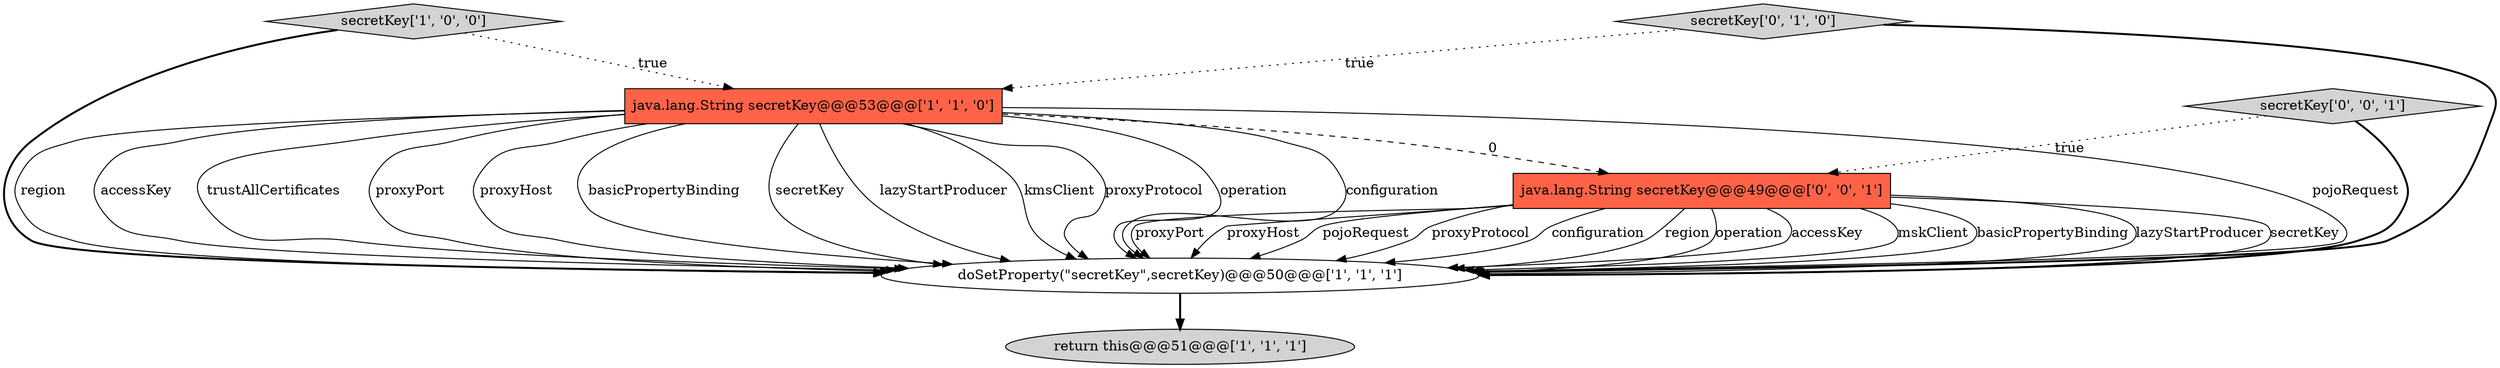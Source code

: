 digraph {
3 [style = filled, label = "secretKey['1', '0', '0']", fillcolor = lightgray, shape = diamond image = "AAA0AAABBB1BBB"];
5 [style = filled, label = "java.lang.String secretKey@@@49@@@['0', '0', '1']", fillcolor = tomato, shape = box image = "AAA0AAABBB3BBB"];
1 [style = filled, label = "java.lang.String secretKey@@@53@@@['1', '1', '0']", fillcolor = tomato, shape = box image = "AAA0AAABBB1BBB"];
6 [style = filled, label = "secretKey['0', '0', '1']", fillcolor = lightgray, shape = diamond image = "AAA0AAABBB3BBB"];
2 [style = filled, label = "doSetProperty(\"secretKey\",secretKey)@@@50@@@['1', '1', '1']", fillcolor = white, shape = ellipse image = "AAA0AAABBB1BBB"];
0 [style = filled, label = "return this@@@51@@@['1', '1', '1']", fillcolor = lightgray, shape = ellipse image = "AAA0AAABBB1BBB"];
4 [style = filled, label = "secretKey['0', '1', '0']", fillcolor = lightgray, shape = diamond image = "AAA0AAABBB2BBB"];
1->2 [style = solid, label="configuration"];
1->2 [style = solid, label="pojoRequest"];
5->2 [style = solid, label="mskClient"];
5->2 [style = solid, label="basicPropertyBinding"];
1->2 [style = solid, label="region"];
1->5 [style = dashed, label="0"];
5->2 [style = solid, label="lazyStartProducer"];
4->1 [style = dotted, label="true"];
5->2 [style = solid, label="secretKey"];
1->2 [style = solid, label="accessKey"];
5->2 [style = solid, label="proxyPort"];
1->2 [style = solid, label="trustAllCertificates"];
5->2 [style = solid, label="proxyHost"];
4->2 [style = bold, label=""];
6->2 [style = bold, label=""];
1->2 [style = solid, label="proxyPort"];
6->5 [style = dotted, label="true"];
2->0 [style = bold, label=""];
3->2 [style = bold, label=""];
5->2 [style = solid, label="pojoRequest"];
1->2 [style = solid, label="proxyHost"];
1->2 [style = solid, label="basicPropertyBinding"];
1->2 [style = solid, label="secretKey"];
1->2 [style = solid, label="lazyStartProducer"];
1->2 [style = solid, label="kmsClient"];
1->2 [style = solid, label="proxyProtocol"];
5->2 [style = solid, label="proxyProtocol"];
5->2 [style = solid, label="configuration"];
5->2 [style = solid, label="region"];
5->2 [style = solid, label="operation"];
3->1 [style = dotted, label="true"];
1->2 [style = solid, label="operation"];
5->2 [style = solid, label="accessKey"];
}
